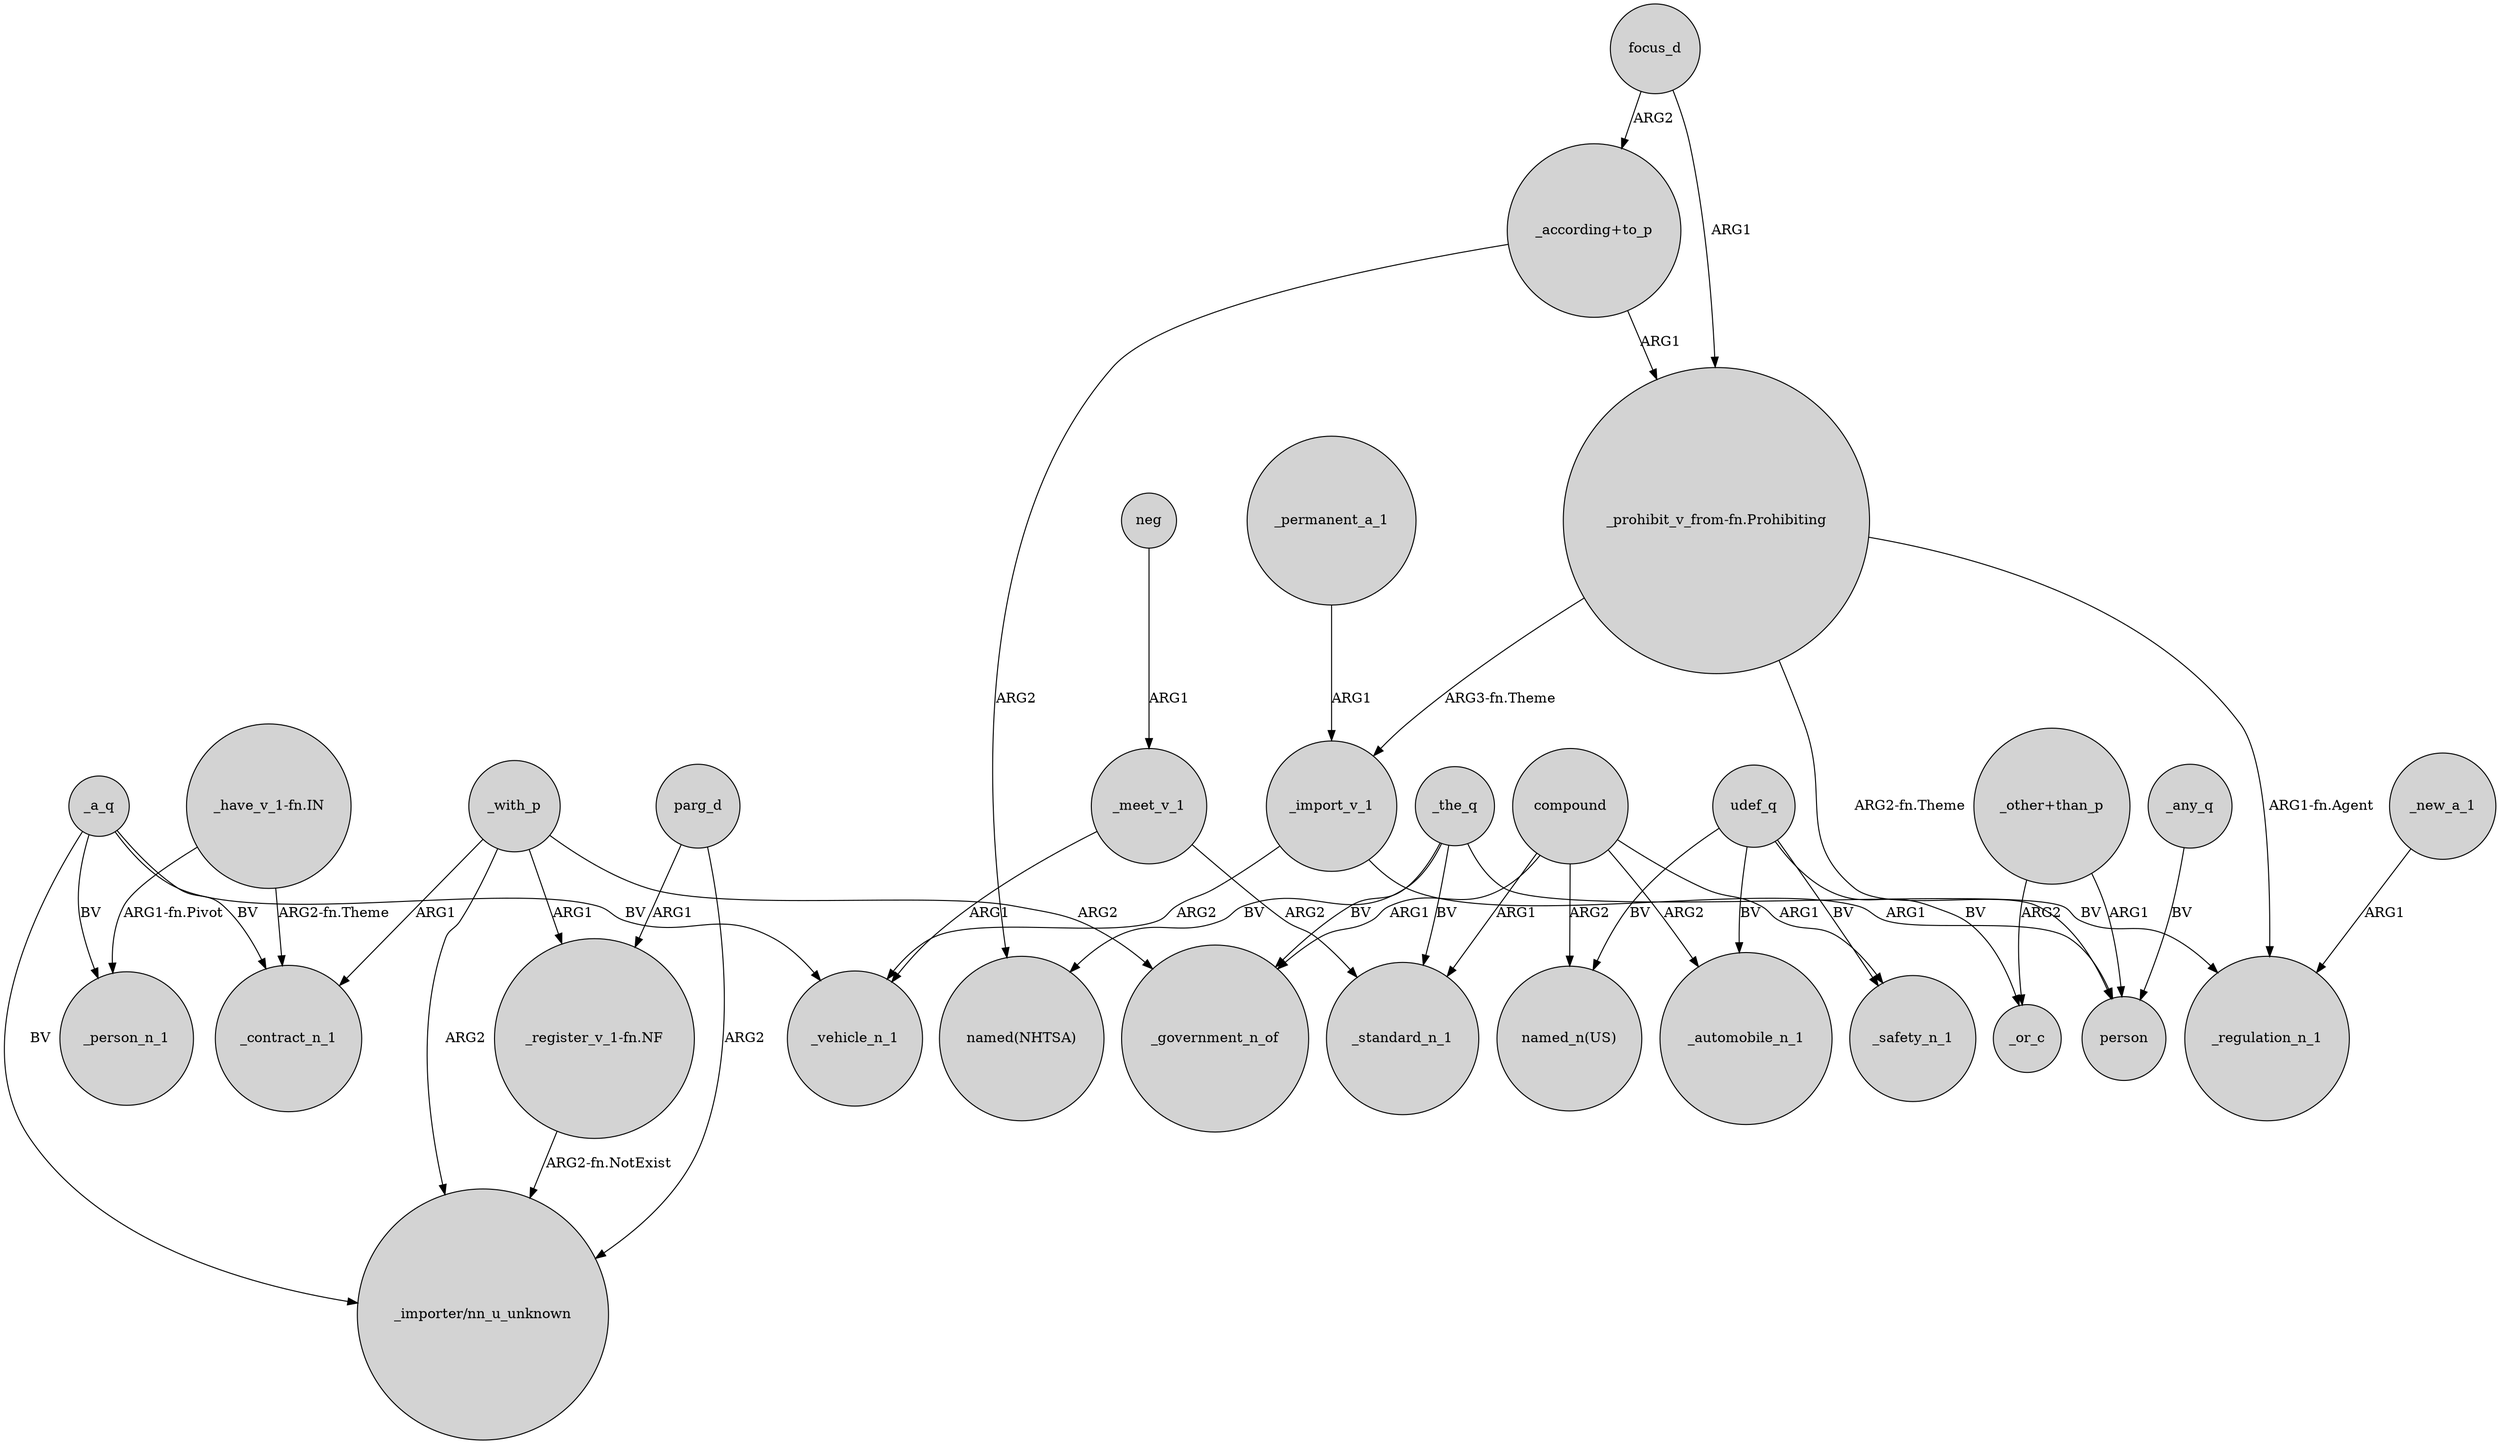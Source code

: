 digraph {
	node [shape=circle style=filled]
	_import_v_1 -> _vehicle_n_1 [label=ARG2]
	"_other+than_p" -> _or_c [label=ARG2]
	_a_q -> "_importer/nn_u_unknown" [label=BV]
	"_according+to_p" -> "_prohibit_v_from-fn.Prohibiting" [label=ARG1]
	udef_q -> "named_n(US)" [label=BV]
	compound -> _safety_n_1 [label=ARG1]
	_new_a_1 -> _regulation_n_1 [label=ARG1]
	compound -> _government_n_of [label=ARG1]
	_import_v_1 -> person [label=ARG1]
	_with_p -> "_register_v_1-fn.NF" [label=ARG1]
	_meet_v_1 -> _vehicle_n_1 [label=ARG1]
	_a_q -> _vehicle_n_1 [label=BV]
	_a_q -> _person_n_1 [label=BV]
	udef_q -> _automobile_n_1 [label=BV]
	parg_d -> "_register_v_1-fn.NF" [label=ARG1]
	"_prohibit_v_from-fn.Prohibiting" -> _import_v_1 [label="ARG3-fn.Theme"]
	_the_q -> _standard_n_1 [label=BV]
	focus_d -> "_prohibit_v_from-fn.Prohibiting" [label=ARG1]
	udef_q -> _or_c [label=BV]
	_a_q -> _contract_n_1 [label=BV]
	compound -> "named_n(US)" [label=ARG2]
	parg_d -> "_importer/nn_u_unknown" [label=ARG2]
	"_other+than_p" -> person [label=ARG1]
	"_have_v_1-fn.IN" -> _person_n_1 [label="ARG1-fn.Pivot"]
	_the_q -> "named(NHTSA)" [label=BV]
	"_prohibit_v_from-fn.Prohibiting" -> person [label="ARG2-fn.Theme"]
	compound -> _automobile_n_1 [label=ARG2]
	_permanent_a_1 -> _import_v_1 [label=ARG1]
	focus_d -> "_according+to_p" [label=ARG2]
	udef_q -> _safety_n_1 [label=BV]
	_with_p -> "_importer/nn_u_unknown" [label=ARG2]
	"_prohibit_v_from-fn.Prohibiting" -> _regulation_n_1 [label="ARG1-fn.Agent"]
	_with_p -> _contract_n_1 [label=ARG1]
	"_according+to_p" -> "named(NHTSA)" [label=ARG2]
	_the_q -> _government_n_of [label=BV]
	neg -> _meet_v_1 [label=ARG1]
	_meet_v_1 -> _standard_n_1 [label=ARG2]
	"_register_v_1-fn.NF" -> "_importer/nn_u_unknown" [label="ARG2-fn.NotExist"]
	_any_q -> person [label=BV]
	"_have_v_1-fn.IN" -> _contract_n_1 [label="ARG2-fn.Theme"]
	_with_p -> _government_n_of [label=ARG2]
	compound -> _standard_n_1 [label=ARG1]
	_the_q -> _regulation_n_1 [label=BV]
}
